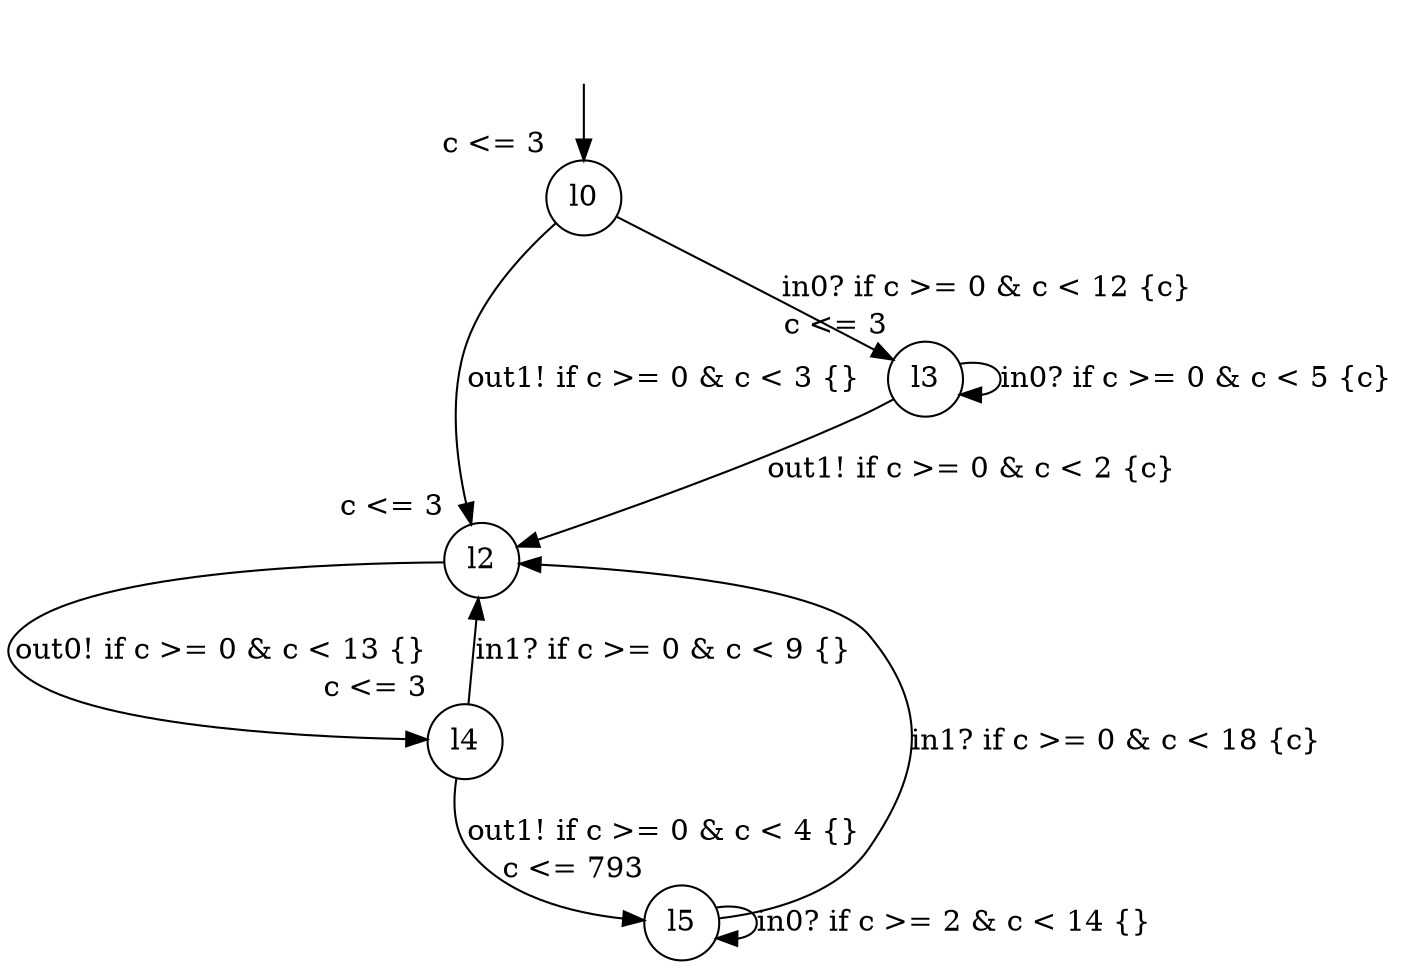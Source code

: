 digraph g {
__start0 [label="" shape="none"];
l0 [shape="circle" margin=0 label="l0", xlabel="c <= 3"];
l2 [shape="circle" margin=0 label="l2", xlabel="c <= 3"];
l3 [shape="circle" margin=0 label="l3", xlabel="c <= 3"];
l4 [shape="circle" margin=0 label="l4", xlabel="c <= 3"];
l5 [shape="circle" margin=0 label="l5", xlabel="c <= 793"];
l0 -> l3 [label="in0? if c >= 0 & c < 12 {c} "];
l0 -> l2 [label="out1! if c >= 0 & c < 3 {} "];
l2 -> l4 [label="out0! if c >= 0 & c < 13 {} "];
l3 -> l3 [label="in0? if c >= 0 & c < 5 {c} "];
l3 -> l2 [label="out1! if c >= 0 & c < 2 {c} "];
l4 -> l5 [label="out1! if c >= 0 & c < 4 {} "];
l4 -> l2 [label="in1? if c >= 0 & c < 9 {} "];
l5 -> l2 [label="in1? if c >= 0 & c < 18 {c} "];
l5 -> l5 [label="in0? if c >= 2 & c < 14 {} "];
__start0 -> l0;
}
